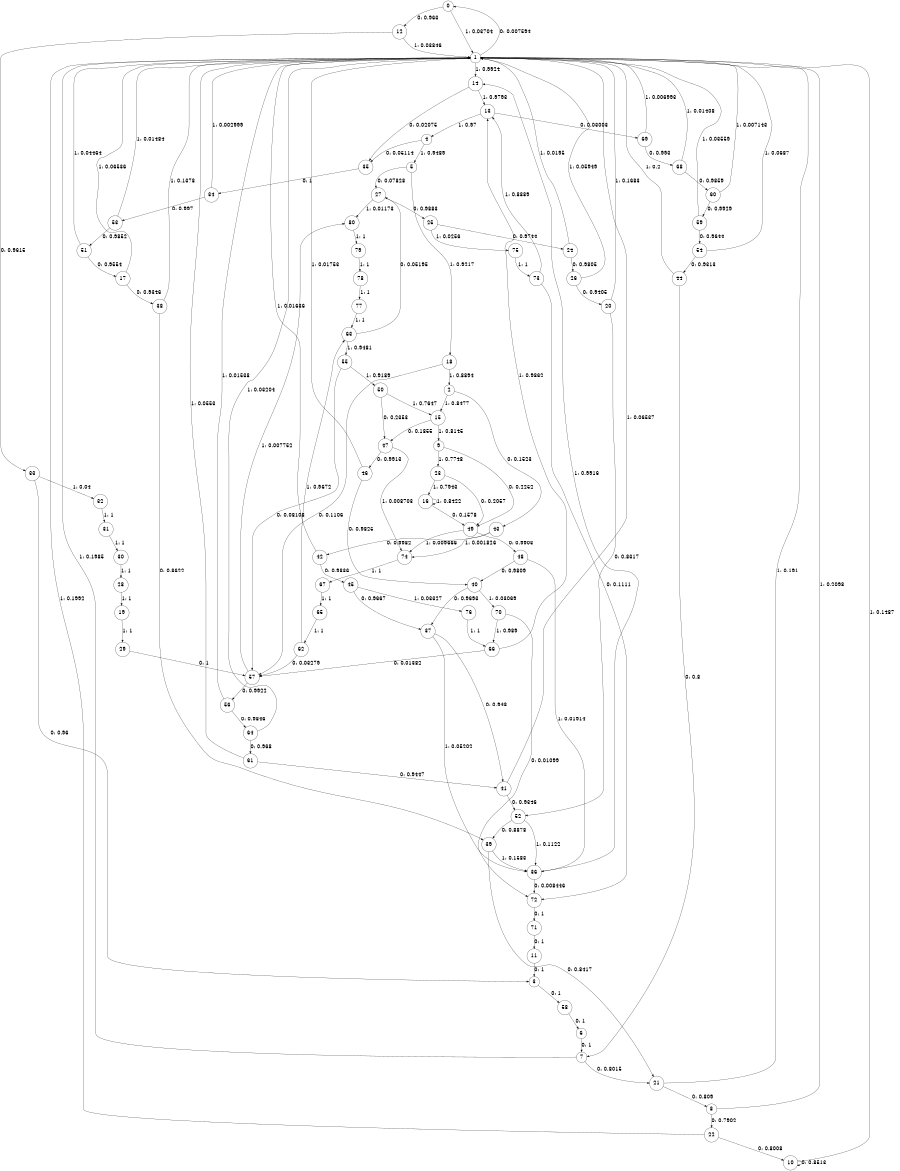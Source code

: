 digraph "ch1_random_source_L13" {
size = "6,8.5";
ratio = "fill";
node [shape = circle];
node [fontsize = 24];
edge [fontsize = 24];
0 -> 12 [label = "0: 0.963    "];
0 -> 1 [label = "1: 0.03704  "];
1 -> 0 [label = "0: 0.007594  "];
1 -> 14 [label = "1: 0.9924   "];
2 -> 43 [label = "0: 0.1523   "];
2 -> 15 [label = "1: 0.8477   "];
3 -> 58 [label = "0: 1        "];
4 -> 35 [label = "0: 0.05114  "];
4 -> 5 [label = "1: 0.9489   "];
5 -> 27 [label = "0: 0.07828  "];
5 -> 18 [label = "1: 0.9217   "];
6 -> 7 [label = "0: 1        "];
7 -> 21 [label = "0: 0.8015   "];
7 -> 1 [label = "1: 0.1985   "];
8 -> 22 [label = "0: 0.7902   "];
8 -> 1 [label = "1: 0.2098   "];
9 -> 49 [label = "0: 0.2252   "];
9 -> 23 [label = "1: 0.7748   "];
10 -> 10 [label = "0: 0.8513   "];
10 -> 1 [label = "1: 0.1487   "];
11 -> 3 [label = "0: 1        "];
12 -> 33 [label = "0: 0.9615   "];
12 -> 1 [label = "1: 0.03846  "];
13 -> 69 [label = "0: 0.03003  "];
13 -> 4 [label = "1: 0.97     "];
14 -> 35 [label = "0: 0.02075  "];
14 -> 13 [label = "1: 0.9793   "];
15 -> 47 [label = "0: 0.1855   "];
15 -> 9 [label = "1: 0.8145   "];
16 -> 49 [label = "0: 0.1578   "];
16 -> 16 [label = "1: 0.8422   "];
17 -> 38 [label = "0: 0.9346   "];
17 -> 1 [label = "1: 0.06536  "];
18 -> 57 [label = "0: 0.1106   "];
18 -> 2 [label = "1: 0.8894   "];
19 -> 29 [label = "1: 1        "];
20 -> 52 [label = "0: 0.8317   "];
20 -> 1 [label = "1: 0.1683   "];
21 -> 8 [label = "0: 0.809    "];
21 -> 1 [label = "1: 0.191    "];
22 -> 10 [label = "0: 0.8008   "];
22 -> 1 [label = "1: 0.1992   "];
23 -> 49 [label = "0: 0.2057   "];
23 -> 16 [label = "1: 0.7943   "];
24 -> 26 [label = "0: 0.9805   "];
24 -> 1 [label = "1: 0.0195   "];
25 -> 24 [label = "0: 0.9744   "];
25 -> 75 [label = "1: 0.0256   "];
26 -> 20 [label = "0: 0.9405   "];
26 -> 1 [label = "1: 0.05949  "];
27 -> 25 [label = "0: 0.9883   "];
27 -> 80 [label = "1: 0.01173  "];
28 -> 19 [label = "1: 1        "];
29 -> 57 [label = "0: 1        "];
30 -> 28 [label = "1: 1        "];
31 -> 30 [label = "1: 1        "];
32 -> 31 [label = "1: 1        "];
33 -> 3 [label = "0: 0.96     "];
33 -> 32 [label = "1: 0.04     "];
34 -> 53 [label = "0: 0.997    "];
34 -> 1 [label = "1: 0.002999  "];
35 -> 34 [label = "0: 1        "];
36 -> 72 [label = "0: 0.008446  "];
36 -> 14 [label = "1: 0.9916   "];
37 -> 41 [label = "0: 0.948    "];
37 -> 36 [label = "1: 0.05202  "];
38 -> 39 [label = "0: 0.8622   "];
38 -> 1 [label = "1: 0.1378   "];
39 -> 21 [label = "0: 0.8417   "];
39 -> 36 [label = "1: 0.1583   "];
40 -> 37 [label = "0: 0.9693   "];
40 -> 70 [label = "1: 0.03069  "];
41 -> 52 [label = "0: 0.9346   "];
41 -> 1 [label = "1: 0.06537  "];
42 -> 45 [label = "0: 0.9836   "];
42 -> 1 [label = "1: 0.01636  "];
43 -> 42 [label = "0: 0.9982   "];
43 -> 74 [label = "1: 0.001826  "];
44 -> 7 [label = "0: 0.8      "];
44 -> 1 [label = "1: 0.2      "];
45 -> 37 [label = "0: 0.9667   "];
45 -> 76 [label = "1: 0.03327  "];
46 -> 40 [label = "0: 0.9825   "];
46 -> 1 [label = "1: 0.01753  "];
47 -> 46 [label = "0: 0.9913   "];
47 -> 74 [label = "1: 0.008703  "];
48 -> 40 [label = "0: 0.9809   "];
48 -> 36 [label = "1: 0.01914  "];
49 -> 48 [label = "0: 0.9903   "];
49 -> 74 [label = "1: 0.009666  "];
50 -> 47 [label = "0: 0.2353   "];
50 -> 15 [label = "1: 0.7647   "];
51 -> 17 [label = "0: 0.9554   "];
51 -> 1 [label = "1: 0.04464  "];
52 -> 39 [label = "0: 0.8878   "];
52 -> 36 [label = "1: 0.1122   "];
53 -> 51 [label = "0: 0.9852   "];
53 -> 1 [label = "1: 0.01484  "];
54 -> 44 [label = "0: 0.9313   "];
54 -> 1 [label = "1: 0.0687   "];
55 -> 57 [label = "0: 0.08108  "];
55 -> 50 [label = "1: 0.9189   "];
56 -> 64 [label = "0: 0.9846   "];
56 -> 1 [label = "1: 0.01538  "];
57 -> 56 [label = "0: 0.9922   "];
57 -> 80 [label = "1: 0.007752  "];
58 -> 6 [label = "0: 1        "];
59 -> 54 [label = "0: 0.9644   "];
59 -> 1 [label = "1: 0.03559  "];
60 -> 59 [label = "0: 0.9929   "];
60 -> 1 [label = "1: 0.007143  "];
61 -> 41 [label = "0: 0.9447   "];
61 -> 1 [label = "1: 0.0553   "];
62 -> 57 [label = "0: 0.03279  "];
62 -> 63 [label = "1: 0.9672   "];
63 -> 27 [label = "0: 0.05195  "];
63 -> 55 [label = "1: 0.9481   "];
64 -> 61 [label = "0: 0.968    "];
64 -> 1 [label = "1: 0.03204  "];
65 -> 62 [label = "1: 1        "];
66 -> 57 [label = "0: 0.01382  "];
66 -> 13 [label = "1: 0.9862   "];
67 -> 65 [label = "1: 1        "];
68 -> 60 [label = "0: 0.9859   "];
68 -> 1 [label = "1: 0.01408  "];
69 -> 68 [label = "0: 0.993    "];
69 -> 1 [label = "1: 0.006993  "];
70 -> 72 [label = "0: 0.01099  "];
70 -> 66 [label = "1: 0.989    "];
71 -> 11 [label = "0: 1        "];
72 -> 71 [label = "0: 1        "];
73 -> 72 [label = "0: 0.1111   "];
73 -> 13 [label = "1: 0.8889   "];
74 -> 67 [label = "1: 1        "];
75 -> 73 [label = "1: 1        "];
76 -> 66 [label = "1: 1        "];
77 -> 63 [label = "1: 1        "];
78 -> 77 [label = "1: 1        "];
79 -> 78 [label = "1: 1        "];
80 -> 79 [label = "1: 1        "];
}
